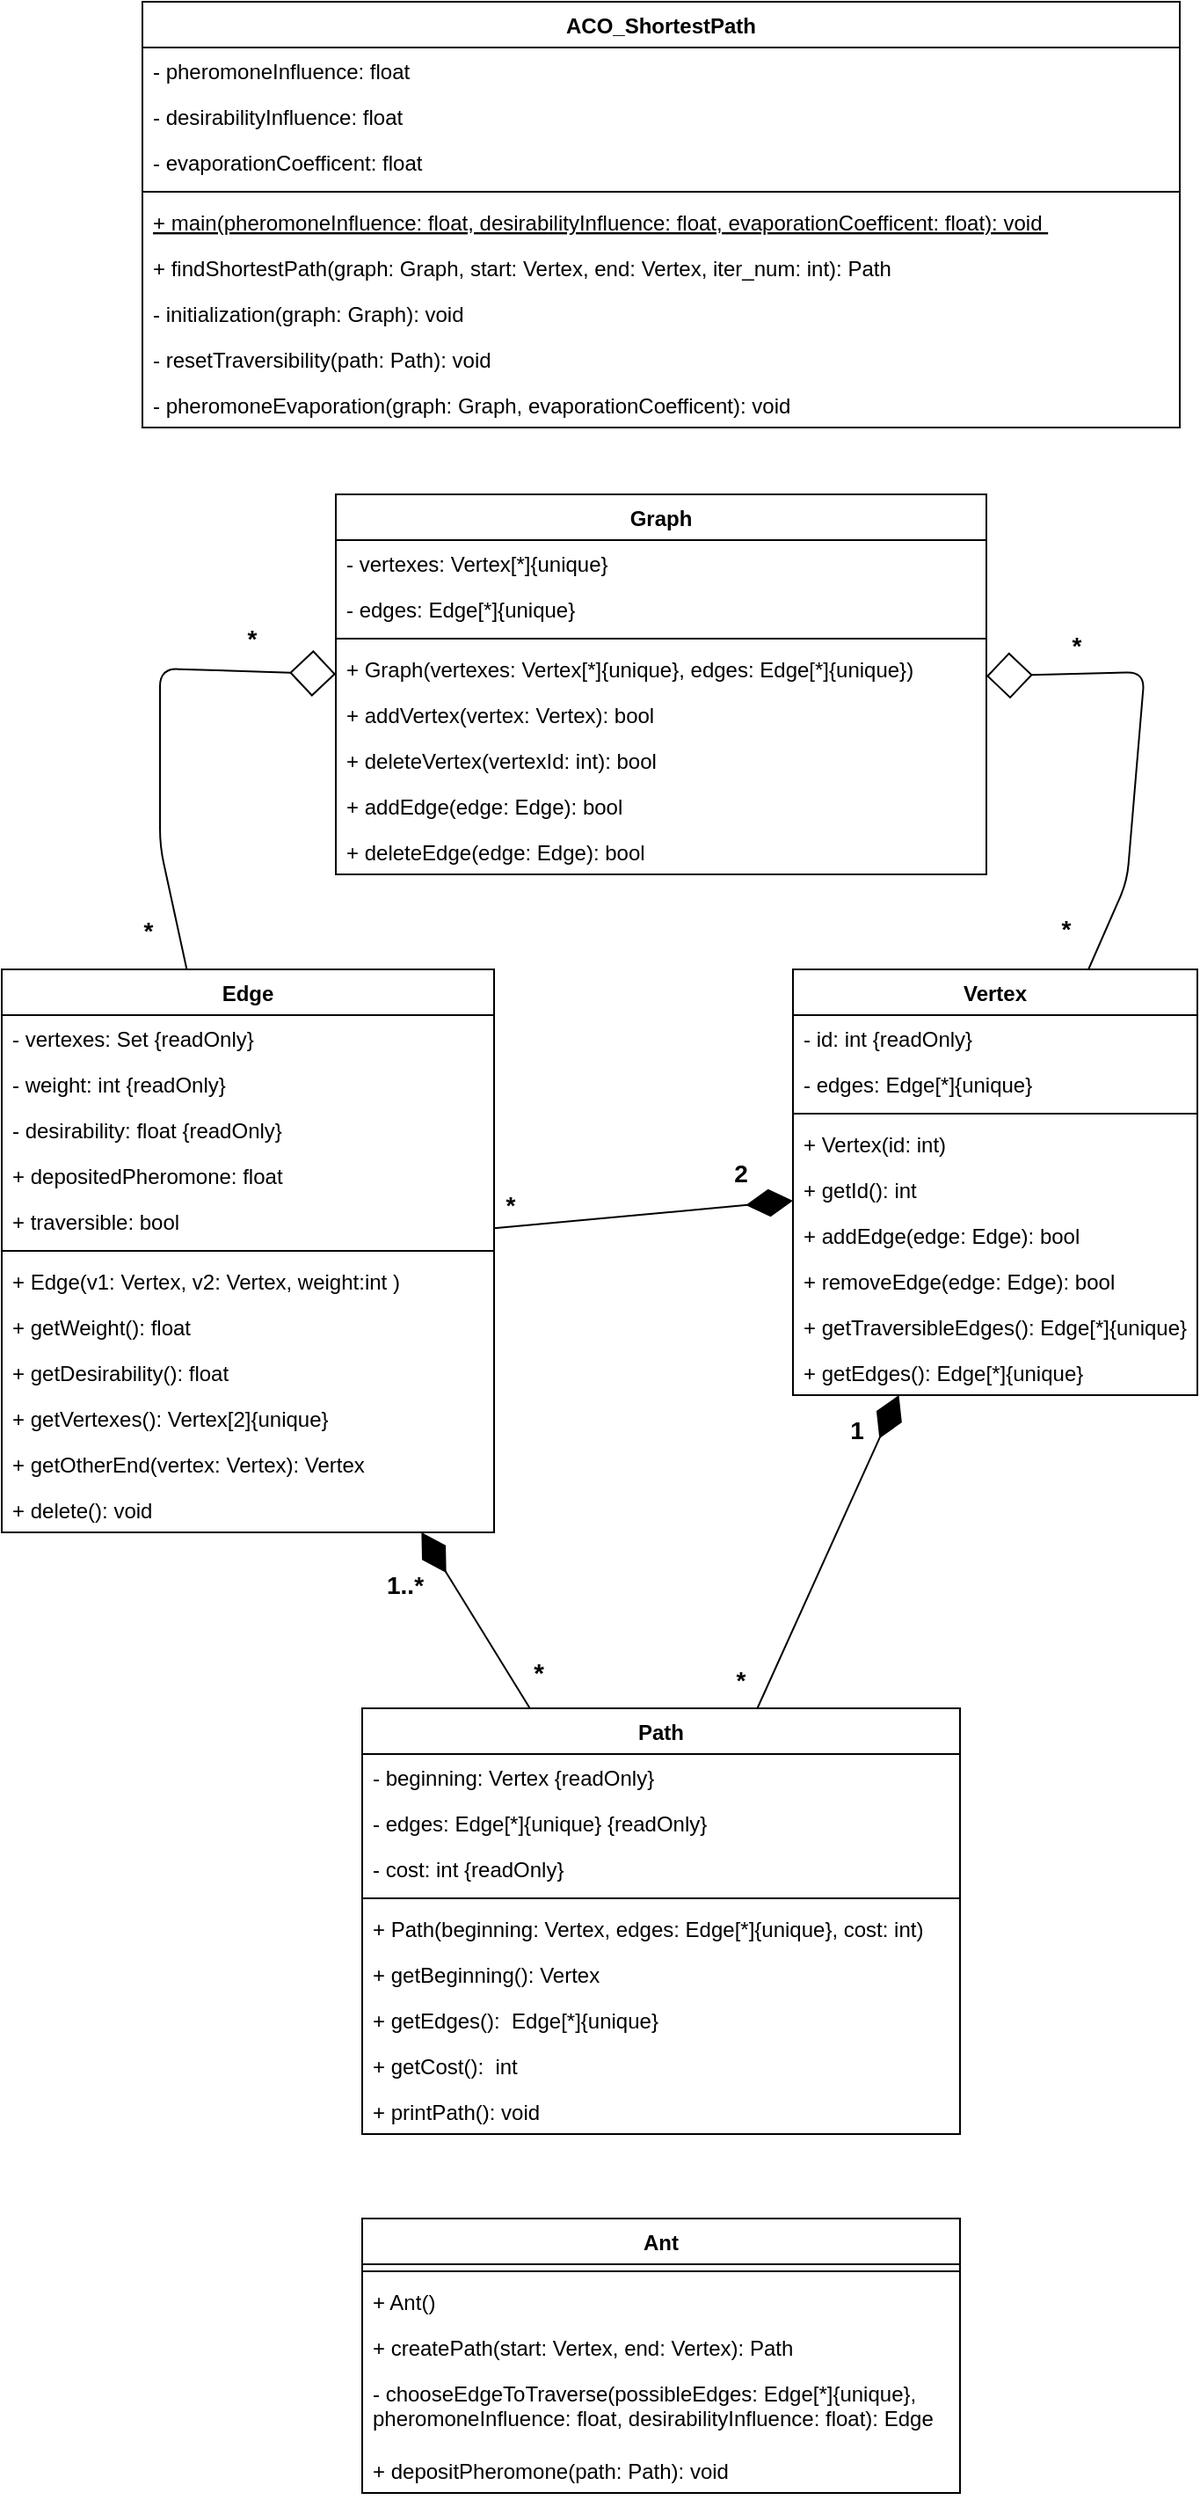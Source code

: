 <mxfile version="13.7.3" type="device"><diagram name="Page-1" id="c4acf3e9-155e-7222-9cf6-157b1a14988f"><mxGraphModel dx="1002" dy="593" grid="1" gridSize="10" guides="1" tooltips="1" connect="1" arrows="1" fold="1" page="1" pageScale="1" pageWidth="850" pageHeight="1100" background="#ffffff" math="0" shadow="0"><root><mxCell id="0"/><mxCell id="1" parent="0"/><mxCell id="sqjGZ9QeviKluE0AUtPM-5" value="ACO_ShortestPath" style="swimlane;fontStyle=1;align=center;verticalAlign=top;childLayout=stackLayout;horizontal=1;startSize=26;horizontalStack=0;resizeParent=1;resizeParentMax=0;resizeLast=0;collapsible=1;marginBottom=0;" parent="1" vertex="1"><mxGeometry x="130" width="590" height="242" as="geometry"/></mxCell><mxCell id="sqjGZ9QeviKluE0AUtPM-6" value="- pheromoneInfluence: float" style="text;strokeColor=none;fillColor=none;align=left;verticalAlign=top;spacingLeft=4;spacingRight=4;overflow=hidden;rotatable=0;points=[[0,0.5],[1,0.5]];portConstraint=eastwest;" parent="sqjGZ9QeviKluE0AUtPM-5" vertex="1"><mxGeometry y="26" width="590" height="26" as="geometry"/></mxCell><mxCell id="sqjGZ9QeviKluE0AUtPM-21" value="- desirabilityInfluence: float" style="text;strokeColor=none;fillColor=none;align=left;verticalAlign=top;spacingLeft=4;spacingRight=4;overflow=hidden;rotatable=0;points=[[0,0.5],[1,0.5]];portConstraint=eastwest;" parent="sqjGZ9QeviKluE0AUtPM-5" vertex="1"><mxGeometry y="52" width="590" height="26" as="geometry"/></mxCell><mxCell id="sqjGZ9QeviKluE0AUtPM-22" value="- evaporationCoefficent: float" style="text;strokeColor=none;fillColor=none;align=left;verticalAlign=top;spacingLeft=4;spacingRight=4;overflow=hidden;rotatable=0;points=[[0,0.5],[1,0.5]];portConstraint=eastwest;" parent="sqjGZ9QeviKluE0AUtPM-5" vertex="1"><mxGeometry y="78" width="590" height="26" as="geometry"/></mxCell><mxCell id="sqjGZ9QeviKluE0AUtPM-7" value="" style="line;strokeWidth=1;fillColor=none;align=left;verticalAlign=middle;spacingTop=-1;spacingLeft=3;spacingRight=3;rotatable=0;labelPosition=right;points=[];portConstraint=eastwest;" parent="sqjGZ9QeviKluE0AUtPM-5" vertex="1"><mxGeometry y="104" width="590" height="8" as="geometry"/></mxCell><mxCell id="sqjGZ9QeviKluE0AUtPM-8" value="+ main(pheromoneInfluence: float, desirabilityInfluence: float, evaporationCoefficent: float): void " style="text;strokeColor=none;fillColor=none;align=left;verticalAlign=top;spacingLeft=4;spacingRight=4;overflow=hidden;rotatable=0;points=[[0,0.5],[1,0.5]];portConstraint=eastwest;fontStyle=4" parent="sqjGZ9QeviKluE0AUtPM-5" vertex="1"><mxGeometry y="112" width="590" height="26" as="geometry"/></mxCell><mxCell id="sqjGZ9QeviKluE0AUtPM-16" value="+ findShortestPath(graph: Graph, start: Vertex, end: Vertex, iter_num: int): Path" style="text;strokeColor=none;fillColor=none;align=left;verticalAlign=top;spacingLeft=4;spacingRight=4;overflow=hidden;rotatable=0;points=[[0,0.5],[1,0.5]];portConstraint=eastwest;" parent="sqjGZ9QeviKluE0AUtPM-5" vertex="1"><mxGeometry y="138" width="590" height="26" as="geometry"/></mxCell><mxCell id="sqjGZ9QeviKluE0AUtPM-17" value="- initialization(graph: Graph): void" style="text;strokeColor=none;fillColor=none;align=left;verticalAlign=top;spacingLeft=4;spacingRight=4;overflow=hidden;rotatable=0;points=[[0,0.5],[1,0.5]];portConstraint=eastwest;" parent="sqjGZ9QeviKluE0AUtPM-5" vertex="1"><mxGeometry y="164" width="590" height="26" as="geometry"/></mxCell><mxCell id="sqjGZ9QeviKluE0AUtPM-18" value="- resetTraversibility(path: Path): void" style="text;strokeColor=none;fillColor=none;align=left;verticalAlign=top;spacingLeft=4;spacingRight=4;overflow=hidden;rotatable=0;points=[[0,0.5],[1,0.5]];portConstraint=eastwest;" parent="sqjGZ9QeviKluE0AUtPM-5" vertex="1"><mxGeometry y="190" width="590" height="26" as="geometry"/></mxCell><mxCell id="sqjGZ9QeviKluE0AUtPM-20" value="- pheromoneEvaporation(graph: Graph, evaporationCoefficent): void" style="text;strokeColor=none;fillColor=none;align=left;verticalAlign=top;spacingLeft=4;spacingRight=4;overflow=hidden;rotatable=0;points=[[0,0.5],[1,0.5]];portConstraint=eastwest;" parent="sqjGZ9QeviKluE0AUtPM-5" vertex="1"><mxGeometry y="216" width="590" height="26" as="geometry"/></mxCell><mxCell id="EjcxAvxbG-hXR87cLAk6-3" value="" style="endArrow=diamondThin;endFill=1;endSize=24;html=1;" edge="1" parent="1" source="pg4ettiHtv_dSA1kMVpO-14" target="pg4ettiHtv_dSA1kMVpO-8"><mxGeometry width="160" relative="1" as="geometry"><mxPoint x="280" y="670" as="sourcePoint"/><mxPoint x="410" y="710" as="targetPoint"/></mxGeometry></mxCell><mxCell id="EjcxAvxbG-hXR87cLAk6-9" value="2" style="edgeLabel;html=1;align=center;verticalAlign=middle;resizable=0;points=[];fontSize=14;fontStyle=1" vertex="1" connectable="0" parent="EjcxAvxbG-hXR87cLAk6-3"><mxGeometry x="0.631" y="1" relative="1" as="geometry"><mxPoint x="1.88" y="-17.37" as="offset"/></mxGeometry></mxCell><mxCell id="EjcxAvxbG-hXR87cLAk6-10" value="*" style="edgeLabel;html=1;align=center;verticalAlign=middle;resizable=0;points=[];fontSize=14;fontStyle=1" vertex="1" connectable="0" parent="EjcxAvxbG-hXR87cLAk6-3"><mxGeometry x="-0.895" y="3" relative="1" as="geometry"><mxPoint y="-9.11" as="offset"/></mxGeometry></mxCell><mxCell id="EjcxAvxbG-hXR87cLAk6-11" value="" style="endArrow=diamondThin;endFill=1;endSize=24;html=1;" edge="1" parent="1" source="1RkAcvZ3iB74kD1Wl9Zt-1" target="pg4ettiHtv_dSA1kMVpO-14"><mxGeometry width="160" relative="1" as="geometry"><mxPoint x="380" y="450" as="sourcePoint"/><mxPoint x="192" y="870" as="targetPoint"/><Array as="points"/></mxGeometry></mxCell><mxCell id="EjcxAvxbG-hXR87cLAk6-12" value="1..*" style="edgeLabel;html=1;align=center;verticalAlign=middle;resizable=0;points=[];fontStyle=1;fontSize=14;" vertex="1" connectable="0" parent="EjcxAvxbG-hXR87cLAk6-11"><mxGeometry x="0.631" y="1" relative="1" as="geometry"><mxPoint x="-20.53" y="11.05" as="offset"/></mxGeometry></mxCell><mxCell id="EjcxAvxbG-hXR87cLAk6-13" value="*" style="edgeLabel;html=1;align=center;verticalAlign=middle;resizable=0;points=[];fontSize=15;fontStyle=1" vertex="1" connectable="0" parent="EjcxAvxbG-hXR87cLAk6-11"><mxGeometry x="-0.895" y="3" relative="1" as="geometry"><mxPoint x="9.76" y="-17.32" as="offset"/></mxGeometry></mxCell><mxCell id="EjcxAvxbG-hXR87cLAk6-14" value="" style="endArrow=diamondThin;endFill=1;endSize=24;html=1;" edge="1" parent="1" source="1RkAcvZ3iB74kD1Wl9Zt-1" target="pg4ettiHtv_dSA1kMVpO-8"><mxGeometry width="160" relative="1" as="geometry"><mxPoint x="470" y="425" as="sourcePoint"/><mxPoint x="290" y="615.0" as="targetPoint"/><Array as="points"/></mxGeometry></mxCell><mxCell id="EjcxAvxbG-hXR87cLAk6-15" value="1" style="edgeLabel;html=1;align=center;verticalAlign=middle;resizable=0;points=[];fontSize=14;fontStyle=1" vertex="1" connectable="0" parent="EjcxAvxbG-hXR87cLAk6-14"><mxGeometry x="0.631" y="1" relative="1" as="geometry"><mxPoint x="-8.4" y="-12.03" as="offset"/></mxGeometry></mxCell><mxCell id="EjcxAvxbG-hXR87cLAk6-16" value="*" style="edgeLabel;html=1;align=center;verticalAlign=middle;resizable=0;points=[];fontSize=14;fontStyle=1" vertex="1" connectable="0" parent="EjcxAvxbG-hXR87cLAk6-14"><mxGeometry x="-0.895" y="3" relative="1" as="geometry"><mxPoint x="-11.89" y="-5.77" as="offset"/></mxGeometry></mxCell><mxCell id="pg4ettiHtv_dSA1kMVpO-1" value="Graph" style="swimlane;fontStyle=1;align=center;verticalAlign=top;childLayout=stackLayout;horizontal=1;startSize=26;horizontalStack=0;resizeParent=1;resizeParentMax=0;resizeLast=0;collapsible=1;marginBottom=0;" parent="1" vertex="1"><mxGeometry x="240" y="280" width="370" height="216" as="geometry"><mxRectangle x="410" y="60" width="70" height="26" as="alternateBounds"/></mxGeometry></mxCell><mxCell id="pg4ettiHtv_dSA1kMVpO-3" value="- vertexes: Vertex[*]{unique}" style="text;strokeColor=none;fillColor=none;align=left;verticalAlign=top;spacingLeft=4;spacingRight=4;overflow=hidden;rotatable=0;points=[[0,0.5],[1,0.5]];portConstraint=eastwest;" parent="pg4ettiHtv_dSA1kMVpO-1" vertex="1"><mxGeometry y="26" width="370" height="26" as="geometry"/></mxCell><mxCell id="pg4ettiHtv_dSA1kMVpO-4" value="- edges: Edge[*]{unique}" style="text;strokeColor=none;fillColor=none;align=left;verticalAlign=top;spacingLeft=4;spacingRight=4;overflow=hidden;rotatable=0;points=[[0,0.5],[1,0.5]];portConstraint=eastwest;" parent="pg4ettiHtv_dSA1kMVpO-1" vertex="1"><mxGeometry y="52" width="370" height="26" as="geometry"/></mxCell><mxCell id="pg4ettiHtv_dSA1kMVpO-5" value="" style="line;strokeWidth=1;fillColor=none;align=left;verticalAlign=middle;spacingTop=-1;spacingLeft=3;spacingRight=3;rotatable=0;labelPosition=right;points=[];portConstraint=eastwest;" parent="pg4ettiHtv_dSA1kMVpO-1" vertex="1"><mxGeometry y="78" width="370" height="8" as="geometry"/></mxCell><mxCell id="pg4ettiHtv_dSA1kMVpO-2" value="+ Graph(vertexes: Vertex[*]{unique}, edges: Edge[*]{unique})" style="text;strokeColor=none;fillColor=none;align=left;verticalAlign=top;spacingLeft=4;spacingRight=4;overflow=hidden;rotatable=0;points=[[0,0.5],[1,0.5]];portConstraint=eastwest;" parent="pg4ettiHtv_dSA1kMVpO-1" vertex="1"><mxGeometry y="86" width="370" height="26" as="geometry"/></mxCell><mxCell id="pg4ettiHtv_dSA1kMVpO-7" value="+ addVertex(vertex: Vertex): bool" style="text;strokeColor=none;fillColor=none;align=left;verticalAlign=top;spacingLeft=4;spacingRight=4;overflow=hidden;rotatable=0;points=[[0,0.5],[1,0.5]];portConstraint=eastwest;" parent="pg4ettiHtv_dSA1kMVpO-1" vertex="1"><mxGeometry y="112" width="370" height="26" as="geometry"/></mxCell><mxCell id="JrEu-F-5bnfmGJyy2IwM-2" value="+ deleteVertex(vertexId: int): bool" style="text;strokeColor=none;fillColor=none;align=left;verticalAlign=top;spacingLeft=4;spacingRight=4;overflow=hidden;rotatable=0;points=[[0,0.5],[1,0.5]];portConstraint=eastwest;" parent="pg4ettiHtv_dSA1kMVpO-1" vertex="1"><mxGeometry y="138" width="370" height="26" as="geometry"/></mxCell><mxCell id="pg4ettiHtv_dSA1kMVpO-6" value="+ addEdge(edge: Edge): bool" style="text;strokeColor=none;fillColor=none;align=left;verticalAlign=top;spacingLeft=4;spacingRight=4;overflow=hidden;rotatable=0;points=[[0,0.5],[1,0.5]];portConstraint=eastwest;" parent="pg4ettiHtv_dSA1kMVpO-1" vertex="1"><mxGeometry y="164" width="370" height="26" as="geometry"/></mxCell><mxCell id="JrEu-F-5bnfmGJyy2IwM-1" value="+ deleteEdge(edge: Edge): bool" style="text;strokeColor=none;fillColor=none;align=left;verticalAlign=top;spacingLeft=4;spacingRight=4;overflow=hidden;rotatable=0;points=[[0,0.5],[1,0.5]];portConstraint=eastwest;" parent="pg4ettiHtv_dSA1kMVpO-1" vertex="1"><mxGeometry y="190" width="370" height="26" as="geometry"/></mxCell><mxCell id="pg4ettiHtv_dSA1kMVpO-8" value="Vertex" style="swimlane;fontStyle=1;align=center;verticalAlign=top;childLayout=stackLayout;horizontal=1;startSize=26;horizontalStack=0;resizeParent=1;resizeParentMax=0;resizeLast=0;collapsible=1;marginBottom=0;" parent="1" vertex="1"><mxGeometry x="500" y="550" width="230" height="242" as="geometry"/></mxCell><mxCell id="pg4ettiHtv_dSA1kMVpO-10" value="- id: int {readOnly}" style="text;strokeColor=none;fillColor=none;align=left;verticalAlign=top;spacingLeft=4;spacingRight=4;overflow=hidden;rotatable=0;points=[[0,0.5],[1,0.5]];portConstraint=eastwest;" parent="pg4ettiHtv_dSA1kMVpO-8" vertex="1"><mxGeometry y="26" width="230" height="26" as="geometry"/></mxCell><mxCell id="pg4ettiHtv_dSA1kMVpO-11" value="- edges: Edge[*]{unique}" style="text;strokeColor=none;fillColor=none;align=left;verticalAlign=top;spacingLeft=4;spacingRight=4;overflow=hidden;rotatable=0;points=[[0,0.5],[1,0.5]];portConstraint=eastwest;" parent="pg4ettiHtv_dSA1kMVpO-8" vertex="1"><mxGeometry y="52" width="230" height="26" as="geometry"/></mxCell><mxCell id="pg4ettiHtv_dSA1kMVpO-12" value="" style="line;strokeWidth=1;fillColor=none;align=left;verticalAlign=middle;spacingTop=-1;spacingLeft=3;spacingRight=3;rotatable=0;labelPosition=right;points=[];portConstraint=eastwest;" parent="pg4ettiHtv_dSA1kMVpO-8" vertex="1"><mxGeometry y="78" width="230" height="8" as="geometry"/></mxCell><mxCell id="pg4ettiHtv_dSA1kMVpO-9" value="+ Vertex(id: int) " style="text;strokeColor=none;fillColor=none;align=left;verticalAlign=top;spacingLeft=4;spacingRight=4;overflow=hidden;rotatable=0;points=[[0,0.5],[1,0.5]];portConstraint=eastwest;" parent="pg4ettiHtv_dSA1kMVpO-8" vertex="1"><mxGeometry y="86" width="230" height="26" as="geometry"/></mxCell><mxCell id="JrEu-F-5bnfmGJyy2IwM-16" value="+ getId(): int" style="text;strokeColor=none;fillColor=none;align=left;verticalAlign=top;spacingLeft=4;spacingRight=4;overflow=hidden;rotatable=0;points=[[0,0.5],[1,0.5]];portConstraint=eastwest;" parent="pg4ettiHtv_dSA1kMVpO-8" vertex="1"><mxGeometry y="112" width="230" height="26" as="geometry"/></mxCell><mxCell id="JrEu-F-5bnfmGJyy2IwM-15" value="+ addEdge(edge: Edge): bool" style="text;strokeColor=none;fillColor=none;align=left;verticalAlign=top;spacingLeft=4;spacingRight=4;overflow=hidden;rotatable=0;points=[[0,0.5],[1,0.5]];portConstraint=eastwest;" parent="pg4ettiHtv_dSA1kMVpO-8" vertex="1"><mxGeometry y="138" width="230" height="26" as="geometry"/></mxCell><mxCell id="pg4ettiHtv_dSA1kMVpO-13" value="+ removeEdge(edge: Edge): bool" style="text;strokeColor=none;fillColor=none;align=left;verticalAlign=top;spacingLeft=4;spacingRight=4;overflow=hidden;rotatable=0;points=[[0,0.5],[1,0.5]];portConstraint=eastwest;" parent="pg4ettiHtv_dSA1kMVpO-8" vertex="1"><mxGeometry y="164" width="230" height="26" as="geometry"/></mxCell><mxCell id="sqjGZ9QeviKluE0AUtPM-19" value="+ getTraversibleEdges(): Edge[*]{unique}" style="text;strokeColor=none;fillColor=none;align=left;verticalAlign=top;spacingLeft=4;spacingRight=4;overflow=hidden;rotatable=0;points=[[0,0.5],[1,0.5]];portConstraint=eastwest;" parent="pg4ettiHtv_dSA1kMVpO-8" vertex="1"><mxGeometry y="190" width="230" height="26" as="geometry"/></mxCell><mxCell id="JrEu-F-5bnfmGJyy2IwM-19" value="+ getEdges(): Edge[*]{unique}" style="text;strokeColor=none;fillColor=none;align=left;verticalAlign=top;spacingLeft=4;spacingRight=4;overflow=hidden;rotatable=0;points=[[0,0.5],[1,0.5]];portConstraint=eastwest;" parent="pg4ettiHtv_dSA1kMVpO-8" vertex="1"><mxGeometry y="216" width="230" height="26" as="geometry"/></mxCell><mxCell id="pg4ettiHtv_dSA1kMVpO-14" value="Edge" style="swimlane;fontStyle=1;align=center;verticalAlign=top;childLayout=stackLayout;horizontal=1;startSize=26;horizontalStack=0;resizeParent=1;resizeParentMax=0;resizeLast=0;collapsible=1;marginBottom=0;" parent="1" vertex="1"><mxGeometry x="50" y="550" width="280" height="320" as="geometry"><mxRectangle x="50" y="550" width="60" height="26" as="alternateBounds"/></mxGeometry></mxCell><mxCell id="pg4ettiHtv_dSA1kMVpO-16" value="- vertexes: Set {readOnly}" style="text;strokeColor=none;fillColor=none;align=left;verticalAlign=top;spacingLeft=4;spacingRight=4;overflow=hidden;rotatable=0;points=[[0,0.5],[1,0.5]];portConstraint=eastwest;" parent="pg4ettiHtv_dSA1kMVpO-14" vertex="1"><mxGeometry y="26" width="280" height="26" as="geometry"/></mxCell><mxCell id="pg4ettiHtv_dSA1kMVpO-17" value="- weight: int {readOnly}" style="text;strokeColor=none;fillColor=none;align=left;verticalAlign=top;spacingLeft=4;spacingRight=4;overflow=hidden;rotatable=0;points=[[0,0.5],[1,0.5]];portConstraint=eastwest;" parent="pg4ettiHtv_dSA1kMVpO-14" vertex="1"><mxGeometry y="52" width="280" height="26" as="geometry"/></mxCell><mxCell id="eKXNM5PUOPDv4p__6Jk2-5" value="- desirability: float {readOnly}" style="text;strokeColor=none;fillColor=none;align=left;verticalAlign=top;spacingLeft=4;spacingRight=4;overflow=hidden;rotatable=0;points=[[0,0.5],[1,0.5]];portConstraint=eastwest;" parent="pg4ettiHtv_dSA1kMVpO-14" vertex="1"><mxGeometry y="78" width="280" height="26" as="geometry"/></mxCell><mxCell id="pg4ettiHtv_dSA1kMVpO-18" value="+ depositedPheromone: float" style="text;strokeColor=none;fillColor=none;align=left;verticalAlign=top;spacingLeft=4;spacingRight=4;overflow=hidden;rotatable=0;points=[[0,0.5],[1,0.5]];portConstraint=eastwest;" parent="pg4ettiHtv_dSA1kMVpO-14" vertex="1"><mxGeometry y="104" width="280" height="26" as="geometry"/></mxCell><mxCell id="JrEu-F-5bnfmGJyy2IwM-3" value="+ traversible: bool" style="text;strokeColor=none;fillColor=none;align=left;verticalAlign=top;spacingLeft=4;spacingRight=4;overflow=hidden;rotatable=0;points=[[0,0.5],[1,0.5]];portConstraint=eastwest;" parent="pg4ettiHtv_dSA1kMVpO-14" vertex="1"><mxGeometry y="130" width="280" height="26" as="geometry"/></mxCell><mxCell id="pg4ettiHtv_dSA1kMVpO-19" value="" style="line;strokeWidth=1;fillColor=none;align=left;verticalAlign=middle;spacingTop=-1;spacingLeft=3;spacingRight=3;rotatable=0;labelPosition=right;points=[];portConstraint=eastwest;" parent="pg4ettiHtv_dSA1kMVpO-14" vertex="1"><mxGeometry y="156" width="280" height="8" as="geometry"/></mxCell><mxCell id="pg4ettiHtv_dSA1kMVpO-15" value="+ Edge(v1: Vertex, v2: Vertex, weight:int ) " style="text;strokeColor=none;fillColor=none;align=left;verticalAlign=top;spacingLeft=4;spacingRight=4;overflow=hidden;rotatable=0;points=[[0,0.5],[1,0.5]];portConstraint=eastwest;" parent="pg4ettiHtv_dSA1kMVpO-14" vertex="1"><mxGeometry y="164" width="280" height="26" as="geometry"/></mxCell><mxCell id="JrEu-F-5bnfmGJyy2IwM-17" value="+ getWeight(): float" style="text;strokeColor=none;fillColor=none;align=left;verticalAlign=top;spacingLeft=4;spacingRight=4;overflow=hidden;rotatable=0;points=[[0,0.5],[1,0.5]];portConstraint=eastwest;" parent="pg4ettiHtv_dSA1kMVpO-14" vertex="1"><mxGeometry y="190" width="280" height="26" as="geometry"/></mxCell><mxCell id="eKXNM5PUOPDv4p__6Jk2-6" value="+ getDesirability(): float" style="text;strokeColor=none;fillColor=none;align=left;verticalAlign=top;spacingLeft=4;spacingRight=4;overflow=hidden;rotatable=0;points=[[0,0.5],[1,0.5]];portConstraint=eastwest;" parent="pg4ettiHtv_dSA1kMVpO-14" vertex="1"><mxGeometry y="216" width="280" height="26" as="geometry"/></mxCell><mxCell id="JrEu-F-5bnfmGJyy2IwM-18" value="+ getVertexes(): Vertex[2]{unique}" style="text;strokeColor=none;fillColor=none;align=left;verticalAlign=top;spacingLeft=4;spacingRight=4;overflow=hidden;rotatable=0;points=[[0,0.5],[1,0.5]];portConstraint=eastwest;" parent="pg4ettiHtv_dSA1kMVpO-14" vertex="1"><mxGeometry y="242" width="280" height="26" as="geometry"/></mxCell><mxCell id="sqjGZ9QeviKluE0AUtPM-23" value="+ getOtherEnd(vertex: Vertex): Vertex" style="text;strokeColor=none;fillColor=none;align=left;verticalAlign=top;spacingLeft=4;spacingRight=4;overflow=hidden;rotatable=0;points=[[0,0.5],[1,0.5]];portConstraint=eastwest;" parent="pg4ettiHtv_dSA1kMVpO-14" vertex="1"><mxGeometry y="268" width="280" height="26" as="geometry"/></mxCell><mxCell id="JrEu-F-5bnfmGJyy2IwM-20" value="+ delete(): void" style="text;strokeColor=none;fillColor=none;align=left;verticalAlign=top;spacingLeft=4;spacingRight=4;overflow=hidden;rotatable=0;points=[[0,0.5],[1,0.5]];portConstraint=eastwest;" parent="pg4ettiHtv_dSA1kMVpO-14" vertex="1"><mxGeometry y="294" width="280" height="26" as="geometry"/></mxCell><mxCell id="1RkAcvZ3iB74kD1Wl9Zt-1" value="Path" style="swimlane;fontStyle=1;align=center;verticalAlign=top;childLayout=stackLayout;horizontal=1;startSize=26;horizontalStack=0;resizeParent=1;resizeParentMax=0;resizeLast=0;collapsible=1;marginBottom=0;" parent="1" vertex="1"><mxGeometry x="255" y="970" width="340" height="242" as="geometry"/></mxCell><mxCell id="1RkAcvZ3iB74kD1Wl9Zt-2" value="- beginning: Vertex {readOnly}" style="text;strokeColor=none;fillColor=none;align=left;verticalAlign=top;spacingLeft=4;spacingRight=4;overflow=hidden;rotatable=0;points=[[0,0.5],[1,0.5]];portConstraint=eastwest;" parent="1RkAcvZ3iB74kD1Wl9Zt-1" vertex="1"><mxGeometry y="26" width="340" height="26" as="geometry"/></mxCell><mxCell id="1RkAcvZ3iB74kD1Wl9Zt-6" value="- edges: Edge[*]{unique} {readOnly}" style="text;strokeColor=none;fillColor=none;align=left;verticalAlign=top;spacingLeft=4;spacingRight=4;overflow=hidden;rotatable=0;points=[[0,0.5],[1,0.5]];portConstraint=eastwest;" parent="1RkAcvZ3iB74kD1Wl9Zt-1" vertex="1"><mxGeometry y="52" width="340" height="26" as="geometry"/></mxCell><mxCell id="1RkAcvZ3iB74kD1Wl9Zt-5" value="- cost: int {readOnly}" style="text;strokeColor=none;fillColor=none;align=left;verticalAlign=top;spacingLeft=4;spacingRight=4;overflow=hidden;rotatable=0;points=[[0,0.5],[1,0.5]];portConstraint=eastwest;" parent="1RkAcvZ3iB74kD1Wl9Zt-1" vertex="1"><mxGeometry y="78" width="340" height="26" as="geometry"/></mxCell><mxCell id="1RkAcvZ3iB74kD1Wl9Zt-3" value="" style="line;strokeWidth=1;fillColor=none;align=left;verticalAlign=middle;spacingTop=-1;spacingLeft=3;spacingRight=3;rotatable=0;labelPosition=right;points=[];portConstraint=eastwest;" parent="1RkAcvZ3iB74kD1Wl9Zt-1" vertex="1"><mxGeometry y="104" width="340" height="8" as="geometry"/></mxCell><mxCell id="1RkAcvZ3iB74kD1Wl9Zt-4" value="+ Path(beginning: Vertex, edges: Edge[*]{unique}, cost: int)" style="text;strokeColor=none;fillColor=none;align=left;verticalAlign=top;spacingLeft=4;spacingRight=4;overflow=hidden;rotatable=0;points=[[0,0.5],[1,0.5]];portConstraint=eastwest;" parent="1RkAcvZ3iB74kD1Wl9Zt-1" vertex="1"><mxGeometry y="112" width="340" height="26" as="geometry"/></mxCell><mxCell id="1RkAcvZ3iB74kD1Wl9Zt-7" value="+ getBeginning(): Vertex" style="text;strokeColor=none;fillColor=none;align=left;verticalAlign=top;spacingLeft=4;spacingRight=4;overflow=hidden;rotatable=0;points=[[0,0.5],[1,0.5]];portConstraint=eastwest;" parent="1RkAcvZ3iB74kD1Wl9Zt-1" vertex="1"><mxGeometry y="138" width="340" height="26" as="geometry"/></mxCell><mxCell id="1RkAcvZ3iB74kD1Wl9Zt-8" value="+ getEdges():  Edge[*]{unique}" style="text;strokeColor=none;fillColor=none;align=left;verticalAlign=top;spacingLeft=4;spacingRight=4;overflow=hidden;rotatable=0;points=[[0,0.5],[1,0.5]];portConstraint=eastwest;" parent="1RkAcvZ3iB74kD1Wl9Zt-1" vertex="1"><mxGeometry y="164" width="340" height="26" as="geometry"/></mxCell><mxCell id="1RkAcvZ3iB74kD1Wl9Zt-9" value="+ getCost():  int" style="text;strokeColor=none;fillColor=none;align=left;verticalAlign=top;spacingLeft=4;spacingRight=4;overflow=hidden;rotatable=0;points=[[0,0.5],[1,0.5]];portConstraint=eastwest;" parent="1RkAcvZ3iB74kD1Wl9Zt-1" vertex="1"><mxGeometry y="190" width="340" height="26" as="geometry"/></mxCell><mxCell id="1RkAcvZ3iB74kD1Wl9Zt-10" value="+ printPath(): void" style="text;strokeColor=none;fillColor=none;align=left;verticalAlign=top;spacingLeft=4;spacingRight=4;overflow=hidden;rotatable=0;points=[[0,0.5],[1,0.5]];portConstraint=eastwest;" parent="1RkAcvZ3iB74kD1Wl9Zt-1" vertex="1"><mxGeometry y="216" width="340" height="26" as="geometry"/></mxCell><mxCell id="EjcxAvxbG-hXR87cLAk6-18" value="" style="endArrow=diamond;endFill=0;endSize=24;html=1;" edge="1" parent="1" source="pg4ettiHtv_dSA1kMVpO-14" target="pg4ettiHtv_dSA1kMVpO-1"><mxGeometry width="160" relative="1" as="geometry"><mxPoint x="154" y="551" as="sourcePoint"/><mxPoint x="120" y="390" as="targetPoint"/><Array as="points"><mxPoint x="140" y="480"/><mxPoint x="140" y="379"/></Array></mxGeometry></mxCell><mxCell id="EjcxAvxbG-hXR87cLAk6-19" value="*" style="edgeLabel;html=1;align=center;verticalAlign=middle;resizable=0;points=[];fontSize=14;fontStyle=1" vertex="1" connectable="0" parent="EjcxAvxbG-hXR87cLAk6-18"><mxGeometry x="0.631" y="1" relative="1" as="geometry"><mxPoint x="1.88" y="-17.37" as="offset"/></mxGeometry></mxCell><mxCell id="EjcxAvxbG-hXR87cLAk6-20" value="*" style="edgeLabel;html=1;align=center;verticalAlign=middle;resizable=0;points=[];fontSize=14;fontStyle=1" vertex="1" connectable="0" parent="EjcxAvxbG-hXR87cLAk6-18"><mxGeometry x="-0.895" y="3" relative="1" as="geometry"><mxPoint x="-16.12" y="-9.11" as="offset"/></mxGeometry></mxCell><mxCell id="EjcxAvxbG-hXR87cLAk6-21" value="" style="endArrow=diamond;endFill=0;endSize=24;html=1;" edge="1" parent="1" source="pg4ettiHtv_dSA1kMVpO-8" target="pg4ettiHtv_dSA1kMVpO-1"><mxGeometry width="160" relative="1" as="geometry"><mxPoint x="661" y="552" as="sourcePoint"/><mxPoint x="760.96" y="320" as="targetPoint"/><Array as="points"><mxPoint x="690" y="500"/><mxPoint x="700" y="381"/></Array></mxGeometry></mxCell><mxCell id="EjcxAvxbG-hXR87cLAk6-22" value="*" style="edgeLabel;html=1;align=center;verticalAlign=middle;resizable=0;points=[];fontSize=14;fontStyle=1" vertex="1" connectable="0" parent="EjcxAvxbG-hXR87cLAk6-21"><mxGeometry x="0.631" y="1" relative="1" as="geometry"><mxPoint x="1.88" y="-17.37" as="offset"/></mxGeometry></mxCell><mxCell id="EjcxAvxbG-hXR87cLAk6-23" value="*" style="edgeLabel;html=1;align=center;verticalAlign=middle;resizable=0;points=[];fontSize=14;fontStyle=1" vertex="1" connectable="0" parent="EjcxAvxbG-hXR87cLAk6-21"><mxGeometry x="-0.895" y="3" relative="1" as="geometry"><mxPoint x="-16.12" y="-9.11" as="offset"/></mxGeometry></mxCell><mxCell id="eKXNM5PUOPDv4p__6Jk2-7" value="Ant" style="swimlane;fontStyle=1;align=center;verticalAlign=top;childLayout=stackLayout;horizontal=1;startSize=26;horizontalStack=0;resizeParent=1;resizeParentMax=0;resizeLast=0;collapsible=1;marginBottom=0;" parent="1" vertex="1"><mxGeometry x="255" y="1260" width="340" height="156" as="geometry"/></mxCell><mxCell id="eKXNM5PUOPDv4p__6Jk2-9" value="" style="line;strokeWidth=1;fillColor=none;align=left;verticalAlign=middle;spacingTop=-1;spacingLeft=3;spacingRight=3;rotatable=0;labelPosition=right;points=[];portConstraint=eastwest;" parent="eKXNM5PUOPDv4p__6Jk2-7" vertex="1"><mxGeometry y="26" width="340" height="8" as="geometry"/></mxCell><mxCell id="eKXNM5PUOPDv4p__6Jk2-11" value="+ Ant()" style="text;strokeColor=none;fillColor=none;align=left;verticalAlign=top;spacingLeft=4;spacingRight=4;overflow=hidden;rotatable=0;points=[[0,0.5],[1,0.5]];portConstraint=eastwest;" parent="eKXNM5PUOPDv4p__6Jk2-7" vertex="1"><mxGeometry y="34" width="340" height="26" as="geometry"/></mxCell><mxCell id="eKXNM5PUOPDv4p__6Jk2-12" value="+ createPath(start: Vertex, end: Vertex): Path" style="text;strokeColor=none;fillColor=none;align=left;verticalAlign=top;spacingLeft=4;spacingRight=4;overflow=hidden;rotatable=0;points=[[0,0.5],[1,0.5]];portConstraint=eastwest;" parent="eKXNM5PUOPDv4p__6Jk2-7" vertex="1"><mxGeometry y="60" width="340" height="26" as="geometry"/></mxCell><mxCell id="eKXNM5PUOPDv4p__6Jk2-13" value="- chooseEdgeToTraverse(possibleEdges: Edge[*]{unique}, &#10;pheromoneInfluence: float, desirabilityInfluence: float): Edge" style="text;strokeColor=none;fillColor=none;align=left;verticalAlign=top;spacingLeft=4;spacingRight=4;overflow=hidden;rotatable=0;points=[[0,0.5],[1,0.5]];portConstraint=eastwest;" parent="eKXNM5PUOPDv4p__6Jk2-7" vertex="1"><mxGeometry y="86" width="340" height="44" as="geometry"/></mxCell><mxCell id="eKXNM5PUOPDv4p__6Jk2-10" value="+ depositPheromone(path: Path): void" style="text;strokeColor=none;fillColor=none;align=left;verticalAlign=top;spacingLeft=4;spacingRight=4;overflow=hidden;rotatable=0;points=[[0,0.5],[1,0.5]];portConstraint=eastwest;" parent="eKXNM5PUOPDv4p__6Jk2-7" vertex="1"><mxGeometry y="130" width="340" height="26" as="geometry"/></mxCell></root></mxGraphModel></diagram></mxfile>